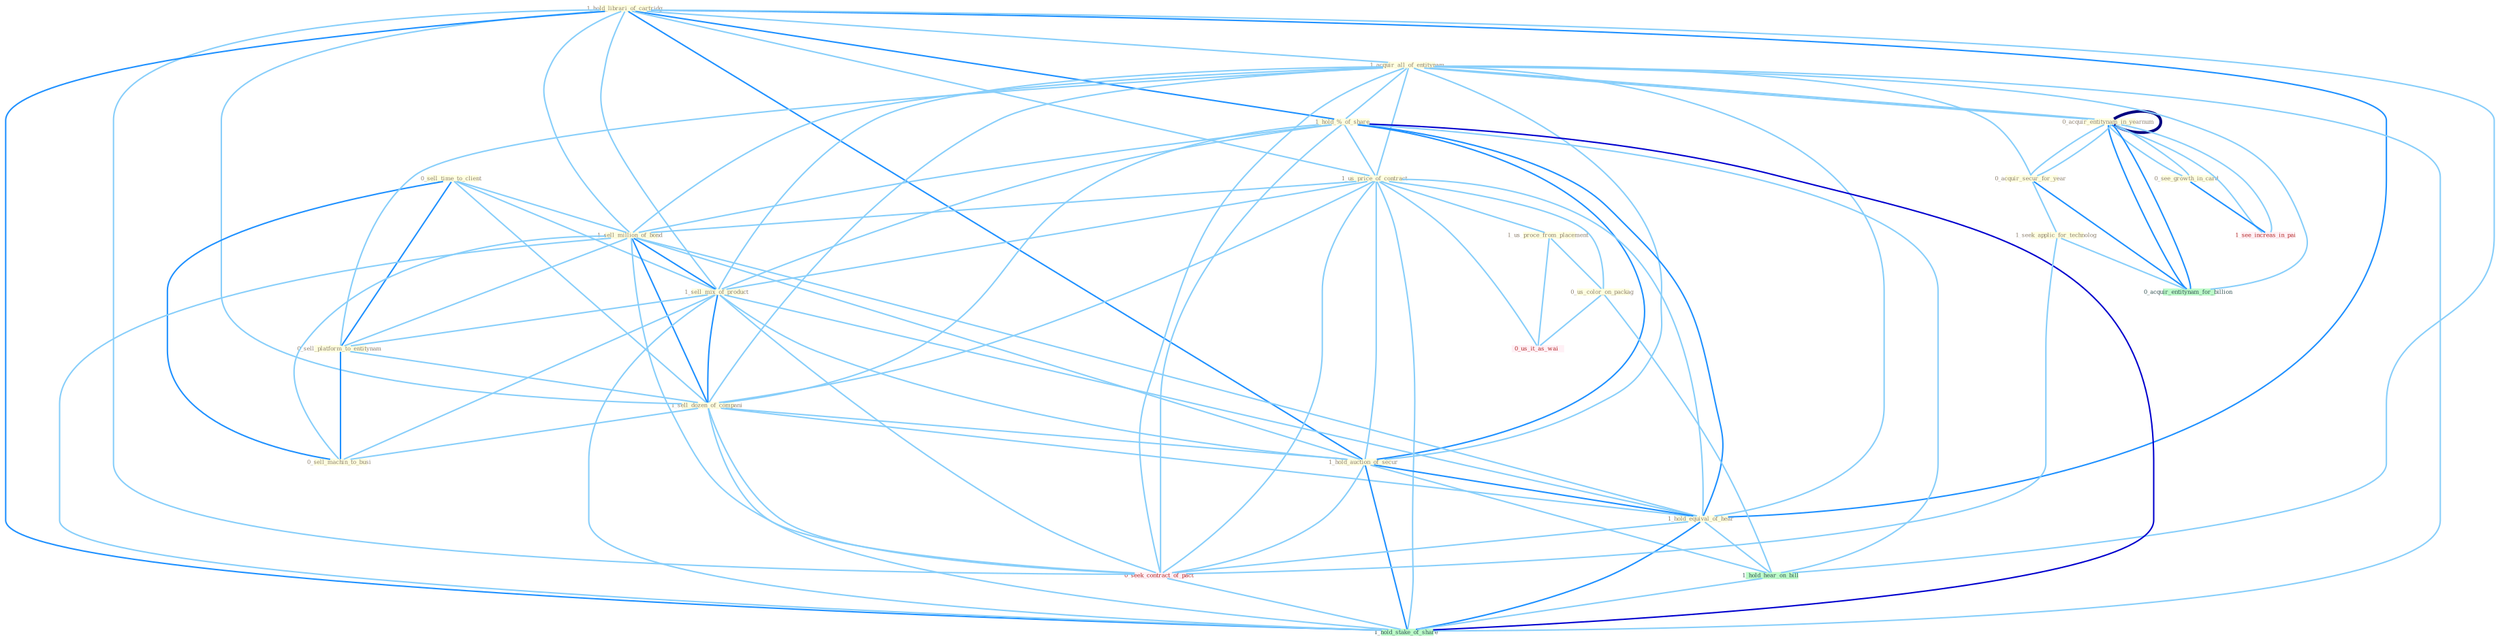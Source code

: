 Graph G{ 
    node
    [shape=polygon,style=filled,width=.5,height=.06,color="#BDFCC9",fixedsize=true,fontsize=4,
    fontcolor="#2f4f4f"];
    {node
    [color="#ffffe0", fontcolor="#8b7d6b"] "1_hold_librari_of_cartridg " "0_sell_time_to_client " "0_acquir_entitynam_in_yearnum " "0_acquir_secur_for_year " "1_acquir_all_of_entitynam " "1_hold_%_of_share " "0_see_growth_in_card " "1_us_price_of_contract " "1_sell_million_of_bond " "1_sell_mix_of_product " "0_acquir_entitynam_in_yearnum " "0_sell_platform_to_entitynam " "1_us_proce_from_placement " "1_sell_dozen_of_compani " "0_sell_machin_to_busi " "1_hold_auction_of_secur " "1_hold_equival_of_hear " "0_us_color_on_packag " "1_seek_applic_for_technolog "}
{node [color="#fff0f5", fontcolor="#b22222"] "0_seek_contract_of_pact " "0_us_it_as_wai " "1_see_increas_in_pai "}
edge [color="#B0E2FF"];

	"1_hold_librari_of_cartridg " -- "1_acquir_all_of_entitynam " [w="1", color="#87cefa" ];
	"1_hold_librari_of_cartridg " -- "1_hold_%_of_share " [w="2", color="#1e90ff" , len=0.8];
	"1_hold_librari_of_cartridg " -- "1_us_price_of_contract " [w="1", color="#87cefa" ];
	"1_hold_librari_of_cartridg " -- "1_sell_million_of_bond " [w="1", color="#87cefa" ];
	"1_hold_librari_of_cartridg " -- "1_sell_mix_of_product " [w="1", color="#87cefa" ];
	"1_hold_librari_of_cartridg " -- "1_sell_dozen_of_compani " [w="1", color="#87cefa" ];
	"1_hold_librari_of_cartridg " -- "1_hold_auction_of_secur " [w="2", color="#1e90ff" , len=0.8];
	"1_hold_librari_of_cartridg " -- "1_hold_equival_of_hear " [w="2", color="#1e90ff" , len=0.8];
	"1_hold_librari_of_cartridg " -- "0_seek_contract_of_pact " [w="1", color="#87cefa" ];
	"1_hold_librari_of_cartridg " -- "1_hold_hear_on_bill " [w="1", color="#87cefa" ];
	"1_hold_librari_of_cartridg " -- "1_hold_stake_of_share " [w="2", color="#1e90ff" , len=0.8];
	"0_sell_time_to_client " -- "1_sell_million_of_bond " [w="1", color="#87cefa" ];
	"0_sell_time_to_client " -- "1_sell_mix_of_product " [w="1", color="#87cefa" ];
	"0_sell_time_to_client " -- "0_sell_platform_to_entitynam " [w="2", color="#1e90ff" , len=0.8];
	"0_sell_time_to_client " -- "1_sell_dozen_of_compani " [w="1", color="#87cefa" ];
	"0_sell_time_to_client " -- "0_sell_machin_to_busi " [w="2", color="#1e90ff" , len=0.8];
	"0_acquir_entitynam_in_yearnum " -- "0_acquir_secur_for_year " [w="1", color="#87cefa" ];
	"0_acquir_entitynam_in_yearnum " -- "1_acquir_all_of_entitynam " [w="1", color="#87cefa" ];
	"0_acquir_entitynam_in_yearnum " -- "0_see_growth_in_card " [w="1", color="#87cefa" ];
	"0_acquir_entitynam_in_yearnum " -- "0_acquir_entitynam_in_yearnum " [w="4", style=bold, color="#000080", len=0.4];
	"0_acquir_entitynam_in_yearnum " -- "0_acquir_entitynam_for_billion " [w="2", color="#1e90ff" , len=0.8];
	"0_acquir_entitynam_in_yearnum " -- "1_see_increas_in_pai " [w="1", color="#87cefa" ];
	"0_acquir_secur_for_year " -- "1_acquir_all_of_entitynam " [w="1", color="#87cefa" ];
	"0_acquir_secur_for_year " -- "0_acquir_entitynam_in_yearnum " [w="1", color="#87cefa" ];
	"0_acquir_secur_for_year " -- "1_seek_applic_for_technolog " [w="1", color="#87cefa" ];
	"0_acquir_secur_for_year " -- "0_acquir_entitynam_for_billion " [w="2", color="#1e90ff" , len=0.8];
	"1_acquir_all_of_entitynam " -- "1_hold_%_of_share " [w="1", color="#87cefa" ];
	"1_acquir_all_of_entitynam " -- "1_us_price_of_contract " [w="1", color="#87cefa" ];
	"1_acquir_all_of_entitynam " -- "1_sell_million_of_bond " [w="1", color="#87cefa" ];
	"1_acquir_all_of_entitynam " -- "1_sell_mix_of_product " [w="1", color="#87cefa" ];
	"1_acquir_all_of_entitynam " -- "0_acquir_entitynam_in_yearnum " [w="1", color="#87cefa" ];
	"1_acquir_all_of_entitynam " -- "0_sell_platform_to_entitynam " [w="1", color="#87cefa" ];
	"1_acquir_all_of_entitynam " -- "1_sell_dozen_of_compani " [w="1", color="#87cefa" ];
	"1_acquir_all_of_entitynam " -- "1_hold_auction_of_secur " [w="1", color="#87cefa" ];
	"1_acquir_all_of_entitynam " -- "1_hold_equival_of_hear " [w="1", color="#87cefa" ];
	"1_acquir_all_of_entitynam " -- "0_seek_contract_of_pact " [w="1", color="#87cefa" ];
	"1_acquir_all_of_entitynam " -- "0_acquir_entitynam_for_billion " [w="1", color="#87cefa" ];
	"1_acquir_all_of_entitynam " -- "1_hold_stake_of_share " [w="1", color="#87cefa" ];
	"1_hold_%_of_share " -- "1_us_price_of_contract " [w="1", color="#87cefa" ];
	"1_hold_%_of_share " -- "1_sell_million_of_bond " [w="1", color="#87cefa" ];
	"1_hold_%_of_share " -- "1_sell_mix_of_product " [w="1", color="#87cefa" ];
	"1_hold_%_of_share " -- "1_sell_dozen_of_compani " [w="1", color="#87cefa" ];
	"1_hold_%_of_share " -- "1_hold_auction_of_secur " [w="2", color="#1e90ff" , len=0.8];
	"1_hold_%_of_share " -- "1_hold_equival_of_hear " [w="2", color="#1e90ff" , len=0.8];
	"1_hold_%_of_share " -- "0_seek_contract_of_pact " [w="1", color="#87cefa" ];
	"1_hold_%_of_share " -- "1_hold_hear_on_bill " [w="1", color="#87cefa" ];
	"1_hold_%_of_share " -- "1_hold_stake_of_share " [w="3", color="#0000cd" , len=0.6];
	"0_see_growth_in_card " -- "0_acquir_entitynam_in_yearnum " [w="1", color="#87cefa" ];
	"0_see_growth_in_card " -- "1_see_increas_in_pai " [w="2", color="#1e90ff" , len=0.8];
	"1_us_price_of_contract " -- "1_sell_million_of_bond " [w="1", color="#87cefa" ];
	"1_us_price_of_contract " -- "1_sell_mix_of_product " [w="1", color="#87cefa" ];
	"1_us_price_of_contract " -- "1_us_proce_from_placement " [w="1", color="#87cefa" ];
	"1_us_price_of_contract " -- "1_sell_dozen_of_compani " [w="1", color="#87cefa" ];
	"1_us_price_of_contract " -- "1_hold_auction_of_secur " [w="1", color="#87cefa" ];
	"1_us_price_of_contract " -- "1_hold_equival_of_hear " [w="1", color="#87cefa" ];
	"1_us_price_of_contract " -- "0_us_color_on_packag " [w="1", color="#87cefa" ];
	"1_us_price_of_contract " -- "0_seek_contract_of_pact " [w="1", color="#87cefa" ];
	"1_us_price_of_contract " -- "0_us_it_as_wai " [w="1", color="#87cefa" ];
	"1_us_price_of_contract " -- "1_hold_stake_of_share " [w="1", color="#87cefa" ];
	"1_sell_million_of_bond " -- "1_sell_mix_of_product " [w="2", color="#1e90ff" , len=0.8];
	"1_sell_million_of_bond " -- "0_sell_platform_to_entitynam " [w="1", color="#87cefa" ];
	"1_sell_million_of_bond " -- "1_sell_dozen_of_compani " [w="2", color="#1e90ff" , len=0.8];
	"1_sell_million_of_bond " -- "0_sell_machin_to_busi " [w="1", color="#87cefa" ];
	"1_sell_million_of_bond " -- "1_hold_auction_of_secur " [w="1", color="#87cefa" ];
	"1_sell_million_of_bond " -- "1_hold_equival_of_hear " [w="1", color="#87cefa" ];
	"1_sell_million_of_bond " -- "0_seek_contract_of_pact " [w="1", color="#87cefa" ];
	"1_sell_million_of_bond " -- "1_hold_stake_of_share " [w="1", color="#87cefa" ];
	"1_sell_mix_of_product " -- "0_sell_platform_to_entitynam " [w="1", color="#87cefa" ];
	"1_sell_mix_of_product " -- "1_sell_dozen_of_compani " [w="2", color="#1e90ff" , len=0.8];
	"1_sell_mix_of_product " -- "0_sell_machin_to_busi " [w="1", color="#87cefa" ];
	"1_sell_mix_of_product " -- "1_hold_auction_of_secur " [w="1", color="#87cefa" ];
	"1_sell_mix_of_product " -- "1_hold_equival_of_hear " [w="1", color="#87cefa" ];
	"1_sell_mix_of_product " -- "0_seek_contract_of_pact " [w="1", color="#87cefa" ];
	"1_sell_mix_of_product " -- "1_hold_stake_of_share " [w="1", color="#87cefa" ];
	"0_acquir_entitynam_in_yearnum " -- "0_acquir_entitynam_for_billion " [w="2", color="#1e90ff" , len=0.8];
	"0_acquir_entitynam_in_yearnum " -- "1_see_increas_in_pai " [w="1", color="#87cefa" ];
	"0_sell_platform_to_entitynam " -- "1_sell_dozen_of_compani " [w="1", color="#87cefa" ];
	"0_sell_platform_to_entitynam " -- "0_sell_machin_to_busi " [w="2", color="#1e90ff" , len=0.8];
	"1_us_proce_from_placement " -- "0_us_color_on_packag " [w="1", color="#87cefa" ];
	"1_us_proce_from_placement " -- "0_us_it_as_wai " [w="1", color="#87cefa" ];
	"1_sell_dozen_of_compani " -- "0_sell_machin_to_busi " [w="1", color="#87cefa" ];
	"1_sell_dozen_of_compani " -- "1_hold_auction_of_secur " [w="1", color="#87cefa" ];
	"1_sell_dozen_of_compani " -- "1_hold_equival_of_hear " [w="1", color="#87cefa" ];
	"1_sell_dozen_of_compani " -- "0_seek_contract_of_pact " [w="1", color="#87cefa" ];
	"1_sell_dozen_of_compani " -- "1_hold_stake_of_share " [w="1", color="#87cefa" ];
	"1_hold_auction_of_secur " -- "1_hold_equival_of_hear " [w="2", color="#1e90ff" , len=0.8];
	"1_hold_auction_of_secur " -- "0_seek_contract_of_pact " [w="1", color="#87cefa" ];
	"1_hold_auction_of_secur " -- "1_hold_hear_on_bill " [w="1", color="#87cefa" ];
	"1_hold_auction_of_secur " -- "1_hold_stake_of_share " [w="2", color="#1e90ff" , len=0.8];
	"1_hold_equival_of_hear " -- "0_seek_contract_of_pact " [w="1", color="#87cefa" ];
	"1_hold_equival_of_hear " -- "1_hold_hear_on_bill " [w="1", color="#87cefa" ];
	"1_hold_equival_of_hear " -- "1_hold_stake_of_share " [w="2", color="#1e90ff" , len=0.8];
	"0_us_color_on_packag " -- "0_us_it_as_wai " [w="1", color="#87cefa" ];
	"0_us_color_on_packag " -- "1_hold_hear_on_bill " [w="1", color="#87cefa" ];
	"1_seek_applic_for_technolog " -- "0_seek_contract_of_pact " [w="1", color="#87cefa" ];
	"1_seek_applic_for_technolog " -- "0_acquir_entitynam_for_billion " [w="1", color="#87cefa" ];
	"0_seek_contract_of_pact " -- "1_hold_stake_of_share " [w="1", color="#87cefa" ];
	"1_hold_hear_on_bill " -- "1_hold_stake_of_share " [w="1", color="#87cefa" ];
}
